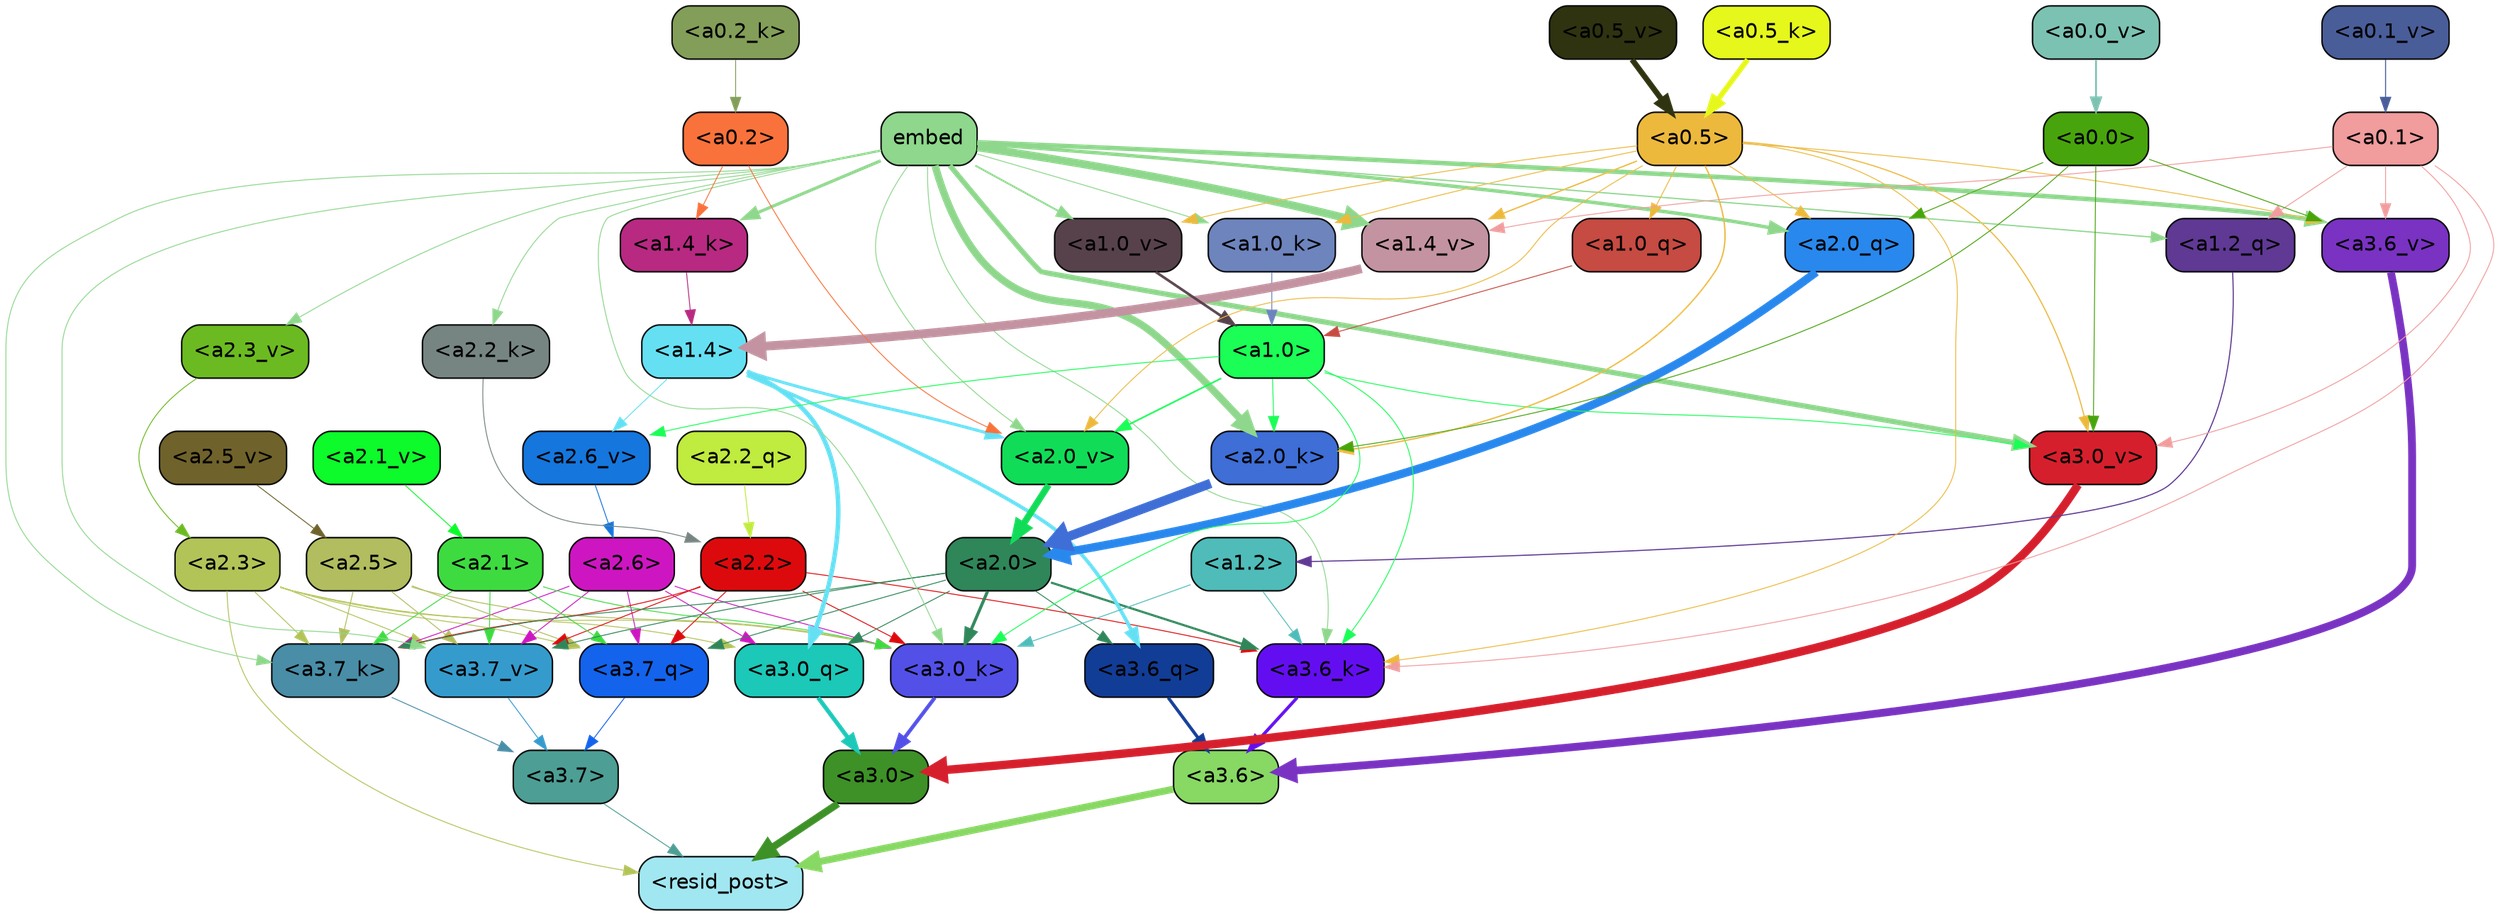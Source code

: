 strict digraph "" {
	graph [bgcolor=transparent,
		layout=dot,
		overlap=false,
		splines=true
	];
	"<a3.7>"	[color=black,
		fillcolor="#4d9e94",
		fontname=Helvetica,
		shape=box,
		style="filled, rounded"];
	"<resid_post>"	[color=black,
		fillcolor="#a1e7f1",
		fontname=Helvetica,
		shape=box,
		style="filled, rounded"];
	"<a3.7>" -> "<resid_post>"	[color="#4d9e94",
		penwidth=0.6];
	"<a3.6>"	[color=black,
		fillcolor="#88d864",
		fontname=Helvetica,
		shape=box,
		style="filled, rounded"];
	"<a3.6>" -> "<resid_post>"	[color="#88d864",
		penwidth=4.7534414529800415];
	"<a3.0>"	[color=black,
		fillcolor="#3d9127",
		fontname=Helvetica,
		shape=box,
		style="filled, rounded"];
	"<a3.0>" -> "<resid_post>"	[color="#3d9127",
		penwidth=4.898576855659485];
	"<a2.3>"	[color=black,
		fillcolor="#b2c458",
		fontname=Helvetica,
		shape=box,
		style="filled, rounded"];
	"<a2.3>" -> "<resid_post>"	[color="#b2c458",
		penwidth=0.6];
	"<a3.7_q>"	[color=black,
		fillcolor="#1363ec",
		fontname=Helvetica,
		shape=box,
		style="filled, rounded"];
	"<a2.3>" -> "<a3.7_q>"	[color="#b2c458",
		penwidth=0.6];
	"<a3.0_q>"	[color=black,
		fillcolor="#1cc8b8",
		fontname=Helvetica,
		shape=box,
		style="filled, rounded"];
	"<a2.3>" -> "<a3.0_q>"	[color="#b2c458",
		penwidth=0.6];
	"<a3.7_k>"	[color=black,
		fillcolor="#498da7",
		fontname=Helvetica,
		shape=box,
		style="filled, rounded"];
	"<a2.3>" -> "<a3.7_k>"	[color="#b2c458",
		penwidth=0.6];
	"<a3.0_k>"	[color=black,
		fillcolor="#5350e8",
		fontname=Helvetica,
		shape=box,
		style="filled, rounded"];
	"<a2.3>" -> "<a3.0_k>"	[color="#b2c458",
		penwidth=0.6];
	"<a3.7_v>"	[color=black,
		fillcolor="#359bcd",
		fontname=Helvetica,
		shape=box,
		style="filled, rounded"];
	"<a2.3>" -> "<a3.7_v>"	[color="#b2c458",
		penwidth=0.6];
	"<a3.7_q>" -> "<a3.7>"	[color="#1363ec",
		penwidth=0.6];
	"<a3.6_q>"	[color=black,
		fillcolor="#123d96",
		fontname=Helvetica,
		shape=box,
		style="filled, rounded"];
	"<a3.6_q>" -> "<a3.6>"	[color="#123d96",
		penwidth=2.160832464694977];
	"<a3.0_q>" -> "<a3.0>"	[color="#1cc8b8",
		penwidth=2.870753765106201];
	"<a3.7_k>" -> "<a3.7>"	[color="#498da7",
		penwidth=0.6];
	"<a3.6_k>"	[color=black,
		fillcolor="#630ef0",
		fontname=Helvetica,
		shape=box,
		style="filled, rounded"];
	"<a3.6_k>" -> "<a3.6>"	[color="#630ef0",
		penwidth=2.13908451795578];
	"<a3.0_k>" -> "<a3.0>"	[color="#5350e8",
		penwidth=2.520303964614868];
	"<a3.7_v>" -> "<a3.7>"	[color="#359bcd",
		penwidth=0.6];
	"<a3.6_v>"	[color=black,
		fillcolor="#7932c2",
		fontname=Helvetica,
		shape=box,
		style="filled, rounded"];
	"<a3.6_v>" -> "<a3.6>"	[color="#7932c2",
		penwidth=5.297133803367615];
	"<a3.0_v>"	[color=black,
		fillcolor="#d61f2c",
		fontname=Helvetica,
		shape=box,
		style="filled, rounded"];
	"<a3.0_v>" -> "<a3.0>"	[color="#d61f2c",
		penwidth=5.680712580680847];
	"<a2.6>"	[color=black,
		fillcolor="#cd16c1",
		fontname=Helvetica,
		shape=box,
		style="filled, rounded"];
	"<a2.6>" -> "<a3.7_q>"	[color="#cd16c1",
		penwidth=0.6];
	"<a2.6>" -> "<a3.0_q>"	[color="#cd16c1",
		penwidth=0.6];
	"<a2.6>" -> "<a3.7_k>"	[color="#cd16c1",
		penwidth=0.6];
	"<a2.6>" -> "<a3.0_k>"	[color="#cd16c1",
		penwidth=0.6];
	"<a2.6>" -> "<a3.7_v>"	[color="#cd16c1",
		penwidth=0.6];
	"<a2.5>"	[color=black,
		fillcolor="#b1bd5e",
		fontname=Helvetica,
		shape=box,
		style="filled, rounded"];
	"<a2.5>" -> "<a3.7_q>"	[color="#b1bd5e",
		penwidth=0.6];
	"<a2.5>" -> "<a3.7_k>"	[color="#b1bd5e",
		penwidth=0.6];
	"<a2.5>" -> "<a3.0_k>"	[color="#b1bd5e",
		penwidth=0.6];
	"<a2.5>" -> "<a3.7_v>"	[color="#b1bd5e",
		penwidth=0.6];
	"<a2.2>"	[color=black,
		fillcolor="#dd0a0d",
		fontname=Helvetica,
		shape=box,
		style="filled, rounded"];
	"<a2.2>" -> "<a3.7_q>"	[color="#dd0a0d",
		penwidth=0.6];
	"<a2.2>" -> "<a3.7_k>"	[color="#dd0a0d",
		penwidth=0.6];
	"<a2.2>" -> "<a3.6_k>"	[color="#dd0a0d",
		penwidth=0.6];
	"<a2.2>" -> "<a3.0_k>"	[color="#dd0a0d",
		penwidth=0.6];
	"<a2.2>" -> "<a3.7_v>"	[color="#dd0a0d",
		penwidth=0.6];
	"<a2.1>"	[color=black,
		fillcolor="#3ddb40",
		fontname=Helvetica,
		shape=box,
		style="filled, rounded"];
	"<a2.1>" -> "<a3.7_q>"	[color="#3ddb40",
		penwidth=0.6];
	"<a2.1>" -> "<a3.7_k>"	[color="#3ddb40",
		penwidth=0.6];
	"<a2.1>" -> "<a3.0_k>"	[color="#3ddb40",
		penwidth=0.6];
	"<a2.1>" -> "<a3.7_v>"	[color="#3ddb40",
		penwidth=0.6];
	"<a2.0>"	[color=black,
		fillcolor="#2f8659",
		fontname=Helvetica,
		shape=box,
		style="filled, rounded"];
	"<a2.0>" -> "<a3.7_q>"	[color="#2f8659",
		penwidth=0.6];
	"<a2.0>" -> "<a3.6_q>"	[color="#2f8659",
		penwidth=0.6];
	"<a2.0>" -> "<a3.0_q>"	[color="#2f8659",
		penwidth=0.6];
	"<a2.0>" -> "<a3.7_k>"	[color="#2f8659",
		penwidth=0.6];
	"<a2.0>" -> "<a3.6_k>"	[color="#2f8659",
		penwidth=1.4807794839143753];
	"<a2.0>" -> "<a3.0_k>"	[color="#2f8659",
		penwidth=2.095262974500656];
	"<a2.0>" -> "<a3.7_v>"	[color="#2f8659",
		penwidth=0.6];
	"<a1.4>"	[color=black,
		fillcolor="#65e0f3",
		fontname=Helvetica,
		shape=box,
		style="filled, rounded"];
	"<a1.4>" -> "<a3.6_q>"	[color="#65e0f3",
		penwidth=2.425799250602722];
	"<a1.4>" -> "<a3.0_q>"	[color="#65e0f3",
		penwidth=3.0341034531593323];
	"<a2.6_v>"	[color=black,
		fillcolor="#1576dd",
		fontname=Helvetica,
		shape=box,
		style="filled, rounded"];
	"<a1.4>" -> "<a2.6_v>"	[color="#65e0f3",
		penwidth=0.6];
	"<a2.0_v>"	[color=black,
		fillcolor="#11dc58",
		fontname=Helvetica,
		shape=box,
		style="filled, rounded"];
	"<a1.4>" -> "<a2.0_v>"	[color="#65e0f3",
		penwidth=2.007302835583687];
	embed	[color=black,
		fillcolor="#8ed78c",
		fontname=Helvetica,
		shape=box,
		style="filled, rounded"];
	embed -> "<a3.7_k>"	[color="#8ed78c",
		penwidth=0.6];
	embed -> "<a3.6_k>"	[color="#8ed78c",
		penwidth=0.6];
	embed -> "<a3.0_k>"	[color="#8ed78c",
		penwidth=0.6];
	embed -> "<a3.7_v>"	[color="#8ed78c",
		penwidth=0.6];
	embed -> "<a3.6_v>"	[color="#8ed78c",
		penwidth=3.067279100418091];
	embed -> "<a3.0_v>"	[color="#8ed78c",
		penwidth=3.5202720761299133];
	"<a2.0_q>"	[color=black,
		fillcolor="#2988ed",
		fontname=Helvetica,
		shape=box,
		style="filled, rounded"];
	embed -> "<a2.0_q>"	[color="#8ed78c",
		penwidth=2.339468687772751];
	"<a2.2_k>"	[color=black,
		fillcolor="#768582",
		fontname=Helvetica,
		shape=box,
		style="filled, rounded"];
	embed -> "<a2.2_k>"	[color="#8ed78c",
		penwidth=0.6];
	"<a2.0_k>"	[color=black,
		fillcolor="#3e6ed6",
		fontname=Helvetica,
		shape=box,
		style="filled, rounded"];
	embed -> "<a2.0_k>"	[color="#8ed78c",
		penwidth=4.9759310483932495];
	"<a2.3_v>"	[color=black,
		fillcolor="#6cba21",
		fontname=Helvetica,
		shape=box,
		style="filled, rounded"];
	embed -> "<a2.3_v>"	[color="#8ed78c",
		penwidth=0.6];
	embed -> "<a2.0_v>"	[color="#8ed78c",
		penwidth=0.6];
	"<a1.2_q>"	[color=black,
		fillcolor="#5f3993",
		fontname=Helvetica,
		shape=box,
		style="filled, rounded"];
	embed -> "<a1.2_q>"	[color="#8ed78c",
		penwidth=0.8262195587158203];
	"<a1.4_k>"	[color=black,
		fillcolor="#b82982",
		fontname=Helvetica,
		shape=box,
		style="filled, rounded"];
	embed -> "<a1.4_k>"	[color="#8ed78c",
		penwidth=2.0715588331222534];
	"<a1.0_k>"	[color=black,
		fillcolor="#6d84bd",
		fontname=Helvetica,
		shape=box,
		style="filled, rounded"];
	embed -> "<a1.0_k>"	[color="#8ed78c",
		penwidth=0.6];
	"<a1.4_v>"	[color=black,
		fillcolor="#c393a1",
		fontname=Helvetica,
		shape=box,
		style="filled, rounded"];
	embed -> "<a1.4_v>"	[color="#8ed78c",
		penwidth=5.3763720989227295];
	"<a1.0_v>"	[color=black,
		fillcolor="#57424c",
		fontname=Helvetica,
		shape=box,
		style="filled, rounded"];
	embed -> "<a1.0_v>"	[color="#8ed78c",
		penwidth=1.232791244983673];
	"<a1.2>"	[color=black,
		fillcolor="#4fbcb9",
		fontname=Helvetica,
		shape=box,
		style="filled, rounded"];
	"<a1.2>" -> "<a3.6_k>"	[color="#4fbcb9",
		penwidth=0.6];
	"<a1.2>" -> "<a3.0_k>"	[color="#4fbcb9",
		penwidth=0.6];
	"<a1.0>"	[color=black,
		fillcolor="#1afe56",
		fontname=Helvetica,
		shape=box,
		style="filled, rounded"];
	"<a1.0>" -> "<a3.6_k>"	[color="#1afe56",
		penwidth=0.6];
	"<a1.0>" -> "<a3.0_k>"	[color="#1afe56",
		penwidth=0.6];
	"<a1.0>" -> "<a3.0_v>"	[color="#1afe56",
		penwidth=0.6];
	"<a1.0>" -> "<a2.0_k>"	[color="#1afe56",
		penwidth=0.6];
	"<a1.0>" -> "<a2.6_v>"	[color="#1afe56",
		penwidth=0.6];
	"<a1.0>" -> "<a2.0_v>"	[color="#1afe56",
		penwidth=1.0943371653556824];
	"<a0.5>"	[color=black,
		fillcolor="#ecb93d",
		fontname=Helvetica,
		shape=box,
		style="filled, rounded"];
	"<a0.5>" -> "<a3.6_k>"	[color="#ecb93d",
		penwidth=0.6];
	"<a0.5>" -> "<a3.6_v>"	[color="#ecb93d",
		penwidth=0.6];
	"<a0.5>" -> "<a3.0_v>"	[color="#ecb93d",
		penwidth=0.764040544629097];
	"<a0.5>" -> "<a2.0_q>"	[color="#ecb93d",
		penwidth=0.6];
	"<a0.5>" -> "<a2.0_k>"	[color="#ecb93d",
		penwidth=0.8956001400947571];
	"<a0.5>" -> "<a2.0_v>"	[color="#ecb93d",
		penwidth=0.6];
	"<a1.0_q>"	[color=black,
		fillcolor="#c64b42",
		fontname=Helvetica,
		shape=box,
		style="filled, rounded"];
	"<a0.5>" -> "<a1.0_q>"	[color="#ecb93d",
		penwidth=0.6];
	"<a0.5>" -> "<a1.0_k>"	[color="#ecb93d",
		penwidth=0.6];
	"<a0.5>" -> "<a1.4_v>"	[color="#ecb93d",
		penwidth=0.8774083852767944];
	"<a0.5>" -> "<a1.0_v>"	[color="#ecb93d",
		penwidth=0.6];
	"<a0.1>"	[color=black,
		fillcolor="#f19c9d",
		fontname=Helvetica,
		shape=box,
		style="filled, rounded"];
	"<a0.1>" -> "<a3.6_k>"	[color="#f19c9d",
		penwidth=0.6];
	"<a0.1>" -> "<a3.6_v>"	[color="#f19c9d",
		penwidth=0.6];
	"<a0.1>" -> "<a3.0_v>"	[color="#f19c9d",
		penwidth=0.6];
	"<a0.1>" -> "<a1.2_q>"	[color="#f19c9d",
		penwidth=0.6];
	"<a0.1>" -> "<a1.4_v>"	[color="#f19c9d",
		penwidth=0.6];
	"<a0.0>"	[color=black,
		fillcolor="#48a40c",
		fontname=Helvetica,
		shape=box,
		style="filled, rounded"];
	"<a0.0>" -> "<a3.6_v>"	[color="#48a40c",
		penwidth=0.6];
	"<a0.0>" -> "<a3.0_v>"	[color="#48a40c",
		penwidth=0.6];
	"<a0.0>" -> "<a2.0_q>"	[color="#48a40c",
		penwidth=0.6];
	"<a0.0>" -> "<a2.0_k>"	[color="#48a40c",
		penwidth=0.6];
	"<a2.2_q>"	[color=black,
		fillcolor="#c0eb3f",
		fontname=Helvetica,
		shape=box,
		style="filled, rounded"];
	"<a2.2_q>" -> "<a2.2>"	[color="#c0eb3f",
		penwidth=0.6];
	"<a2.0_q>" -> "<a2.0>"	[color="#2988ed",
		penwidth=5.606565475463867];
	"<a2.2_k>" -> "<a2.2>"	[color="#768582",
		penwidth=0.6];
	"<a2.0_k>" -> "<a2.0>"	[color="#3e6ed6",
		penwidth=6.344284534454346];
	"<a2.6_v>" -> "<a2.6>"	[color="#1576dd",
		penwidth=0.6];
	"<a2.5_v>"	[color=black,
		fillcolor="#6f622b",
		fontname=Helvetica,
		shape=box,
		style="filled, rounded"];
	"<a2.5_v>" -> "<a2.5>"	[color="#6f622b",
		penwidth=0.6];
	"<a2.3_v>" -> "<a2.3>"	[color="#6cba21",
		penwidth=0.6];
	"<a2.1_v>"	[color=black,
		fillcolor="#0dfa2b",
		fontname=Helvetica,
		shape=box,
		style="filled, rounded"];
	"<a2.1_v>" -> "<a2.1>"	[color="#0dfa2b",
		penwidth=0.6];
	"<a2.0_v>" -> "<a2.0>"	[color="#11dc58",
		penwidth=4.422677040100098];
	"<a0.2>"	[color=black,
		fillcolor="#fa723b",
		fontname=Helvetica,
		shape=box,
		style="filled, rounded"];
	"<a0.2>" -> "<a2.0_v>"	[color="#fa723b",
		penwidth=0.6];
	"<a0.2>" -> "<a1.4_k>"	[color="#fa723b",
		penwidth=0.6];
	"<a1.2_q>" -> "<a1.2>"	[color="#5f3993",
		penwidth=0.7570515871047974];
	"<a1.0_q>" -> "<a1.0>"	[color="#c64b42",
		penwidth=0.6];
	"<a1.4_k>" -> "<a1.4>"	[color="#b82982",
		penwidth=0.6];
	"<a1.0_k>" -> "<a1.0>"	[color="#6d84bd",
		penwidth=0.6];
	"<a1.4_v>" -> "<a1.4>"	[color="#c393a1",
		penwidth=6.0194467306137085];
	"<a1.0_v>" -> "<a1.0>"	[color="#57424c",
		penwidth=1.738280937075615];
	"<a0.5_k>"	[color=black,
		fillcolor="#e6f71b",
		fontname=Helvetica,
		shape=box,
		style="filled, rounded"];
	"<a0.5_k>" -> "<a0.5>"	[color="#e6f71b",
		penwidth=3.607769437134266];
	"<a0.2_k>"	[color=black,
		fillcolor="#839e58",
		fontname=Helvetica,
		shape=box,
		style="filled, rounded"];
	"<a0.2_k>" -> "<a0.2>"	[color="#839e58",
		penwidth=0.6];
	"<a0.5_v>"	[color=black,
		fillcolor="#2f3310",
		fontname=Helvetica,
		shape=box,
		style="filled, rounded"];
	"<a0.5_v>" -> "<a0.5>"	[color="#2f3310",
		penwidth=3.7962711341679096];
	"<a0.1_v>"	[color=black,
		fillcolor="#495d99",
		fontname=Helvetica,
		shape=box,
		style="filled, rounded"];
	"<a0.1_v>" -> "<a0.1>"	[color="#495d99",
		penwidth=0.6802752017974854];
	"<a0.0_v>"	[color=black,
		fillcolor="#7cc2b2",
		fontname=Helvetica,
		shape=box,
		style="filled, rounded"];
	"<a0.0_v>" -> "<a0.0>"	[color="#7cc2b2",
		penwidth=1.1918113231658936];
}
